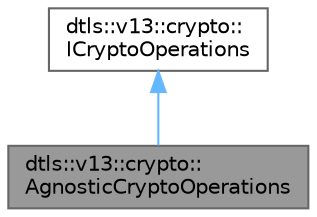digraph "dtls::v13::crypto::AgnosticCryptoOperations"
{
 // LATEX_PDF_SIZE
  bgcolor="transparent";
  edge [fontname=Helvetica,fontsize=10,labelfontname=Helvetica,labelfontsize=10];
  node [fontname=Helvetica,fontsize=10,shape=box,height=0.2,width=0.4];
  Node1 [id="Node000001",label="dtls::v13::crypto::\lAgnosticCryptoOperations",height=0.2,width=0.4,color="gray40", fillcolor="grey60", style="filled", fontcolor="black",tooltip="Provider-agnostic crypto operation wrapper."];
  Node2 -> Node1 [id="edge1_Node000001_Node000002",dir="back",color="steelblue1",style="solid",tooltip=" "];
  Node2 [id="Node000002",label="dtls::v13::crypto::\lICryptoOperations",height=0.2,width=0.4,color="gray40", fillcolor="white", style="filled",URL="$classdtls_1_1v13_1_1crypto_1_1ICryptoOperations.html",tooltip="Abstract Crypto Operations Interface."];
}
